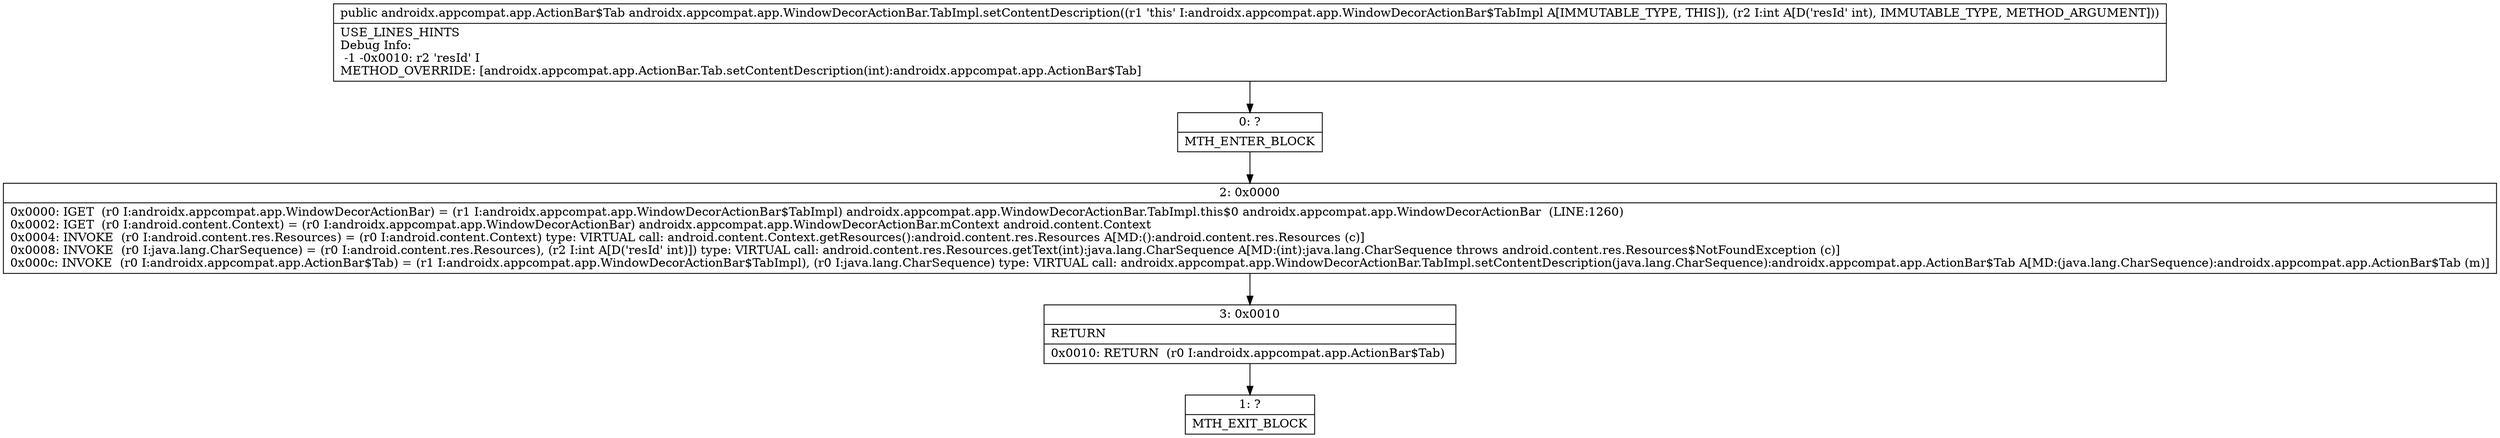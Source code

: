 digraph "CFG forandroidx.appcompat.app.WindowDecorActionBar.TabImpl.setContentDescription(I)Landroidx\/appcompat\/app\/ActionBar$Tab;" {
Node_0 [shape=record,label="{0\:\ ?|MTH_ENTER_BLOCK\l}"];
Node_2 [shape=record,label="{2\:\ 0x0000|0x0000: IGET  (r0 I:androidx.appcompat.app.WindowDecorActionBar) = (r1 I:androidx.appcompat.app.WindowDecorActionBar$TabImpl) androidx.appcompat.app.WindowDecorActionBar.TabImpl.this$0 androidx.appcompat.app.WindowDecorActionBar  (LINE:1260)\l0x0002: IGET  (r0 I:android.content.Context) = (r0 I:androidx.appcompat.app.WindowDecorActionBar) androidx.appcompat.app.WindowDecorActionBar.mContext android.content.Context \l0x0004: INVOKE  (r0 I:android.content.res.Resources) = (r0 I:android.content.Context) type: VIRTUAL call: android.content.Context.getResources():android.content.res.Resources A[MD:():android.content.res.Resources (c)]\l0x0008: INVOKE  (r0 I:java.lang.CharSequence) = (r0 I:android.content.res.Resources), (r2 I:int A[D('resId' int)]) type: VIRTUAL call: android.content.res.Resources.getText(int):java.lang.CharSequence A[MD:(int):java.lang.CharSequence throws android.content.res.Resources$NotFoundException (c)]\l0x000c: INVOKE  (r0 I:androidx.appcompat.app.ActionBar$Tab) = (r1 I:androidx.appcompat.app.WindowDecorActionBar$TabImpl), (r0 I:java.lang.CharSequence) type: VIRTUAL call: androidx.appcompat.app.WindowDecorActionBar.TabImpl.setContentDescription(java.lang.CharSequence):androidx.appcompat.app.ActionBar$Tab A[MD:(java.lang.CharSequence):androidx.appcompat.app.ActionBar$Tab (m)]\l}"];
Node_3 [shape=record,label="{3\:\ 0x0010|RETURN\l|0x0010: RETURN  (r0 I:androidx.appcompat.app.ActionBar$Tab) \l}"];
Node_1 [shape=record,label="{1\:\ ?|MTH_EXIT_BLOCK\l}"];
MethodNode[shape=record,label="{public androidx.appcompat.app.ActionBar$Tab androidx.appcompat.app.WindowDecorActionBar.TabImpl.setContentDescription((r1 'this' I:androidx.appcompat.app.WindowDecorActionBar$TabImpl A[IMMUTABLE_TYPE, THIS]), (r2 I:int A[D('resId' int), IMMUTABLE_TYPE, METHOD_ARGUMENT]))  | USE_LINES_HINTS\lDebug Info:\l  \-1 \-0x0010: r2 'resId' I\lMETHOD_OVERRIDE: [androidx.appcompat.app.ActionBar.Tab.setContentDescription(int):androidx.appcompat.app.ActionBar$Tab]\l}"];
MethodNode -> Node_0;Node_0 -> Node_2;
Node_2 -> Node_3;
Node_3 -> Node_1;
}

